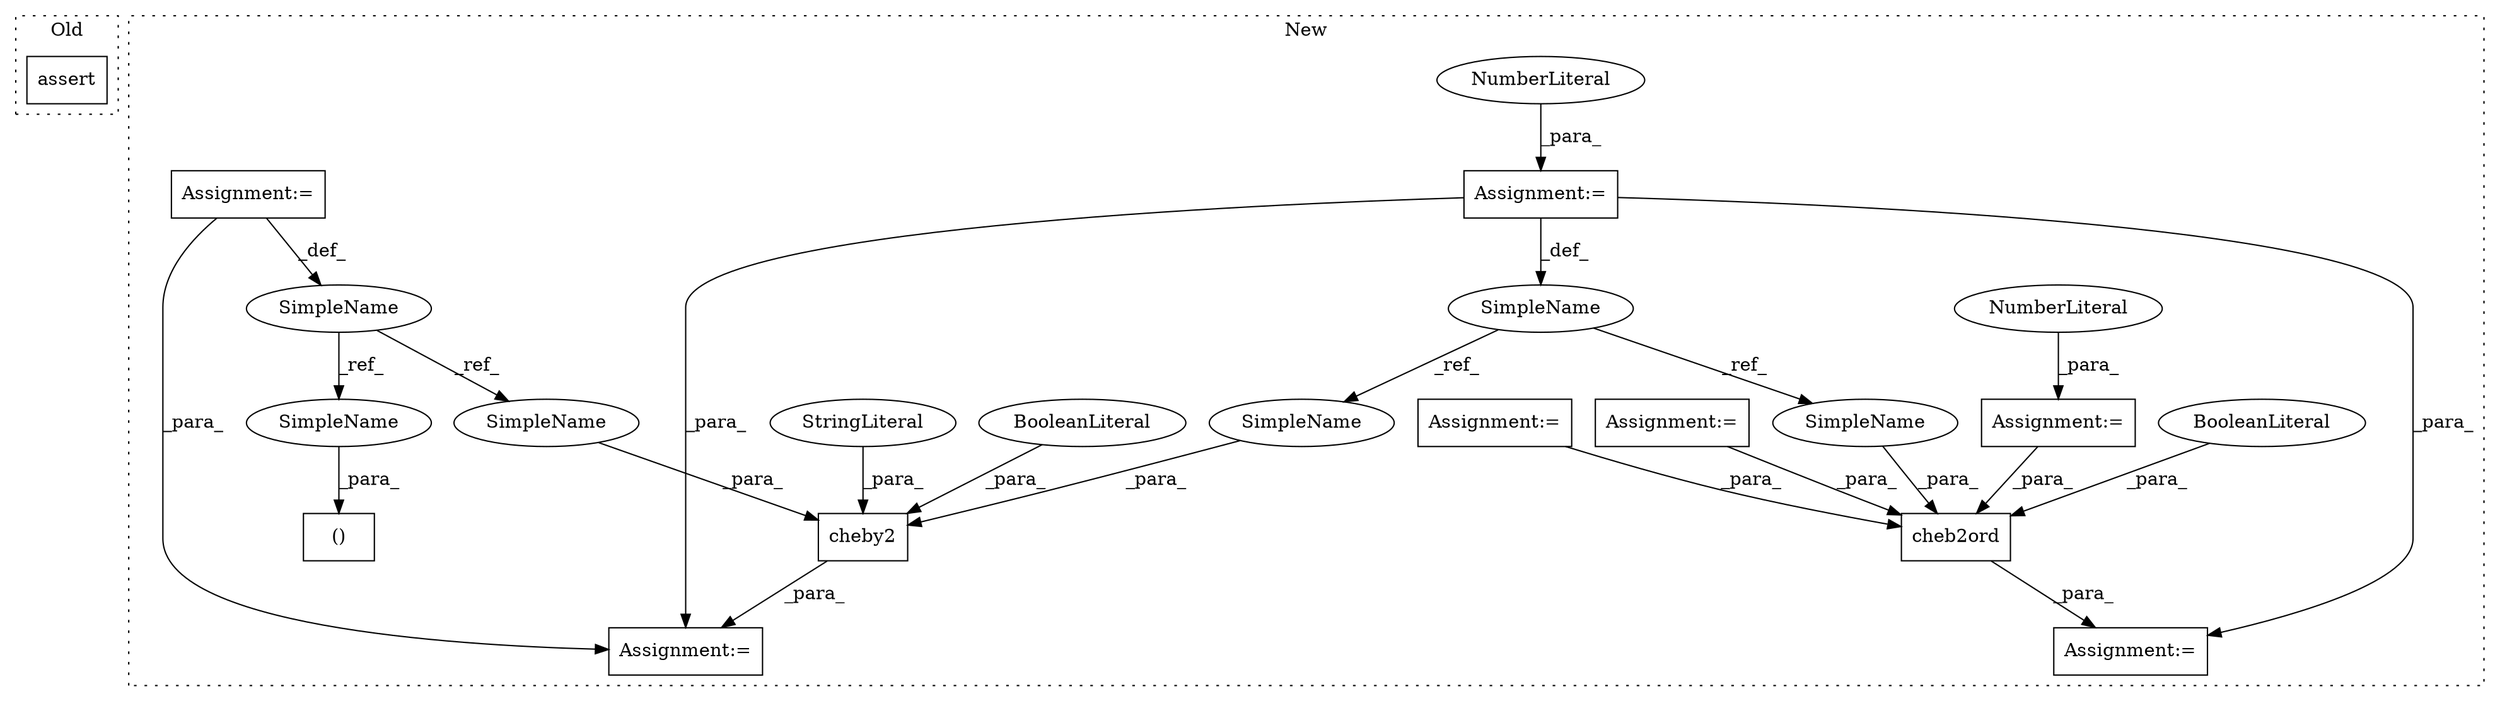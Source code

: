 digraph G {
subgraph cluster0 {
1 [label="assert" a="32" s="8224,8258" l="26,1" shape="box"];
label = "Old";
style="dotted";
}
subgraph cluster1 {
2 [label="cheby2" a="32" s="12691,12716" l="7,1" shape="box"];
3 [label="SimpleName" a="42" s="12602" l="2" shape="ellipse"];
4 [label="cheb2ord" a="32" s="12636,12662" l="9,1" shape="box"];
5 [label="SimpleName" a="42" s="12561" l="1" shape="ellipse"];
6 [label="()" a="106" s="12618" l="16" shape="box"];
7 [label="BooleanLiteral" a="9" s="12711" l="5" shape="ellipse"];
8 [label="BooleanLiteral" a="9" s="12657" l="5" shape="ellipse"];
9 [label="Assignment:=" a="7" s="12604" l="1" shape="box"];
10 [label="NumberLiteral" a="34" s="12605" l="2" shape="ellipse"];
11 [label="StringLiteral" a="45" s="12706" l="4" shape="ellipse"];
12 [label="Assignment:=" a="7" s="12594" l="1" shape="box"];
13 [label="NumberLiteral" a="34" s="12595" l="1" shape="ellipse"];
14 [label="Assignment:=" a="7" s="12634" l="2" shape="box"];
15 [label="Assignment:=" a="7" s="12582" l="1" shape="box"];
16 [label="Assignment:=" a="7" s="12570" l="1" shape="box"];
17 [label="Assignment:=" a="7" s="12689" l="2" shape="box"];
18 [label="Assignment:=" a="7" s="12561" l="1" shape="box"];
19 [label="SimpleName" a="42" s="12698" l="1" shape="ellipse"];
20 [label="SimpleName" a="42" s="12618" l="1" shape="ellipse"];
21 [label="SimpleName" a="42" s="12654" l="2" shape="ellipse"];
22 [label="SimpleName" a="42" s="12700" l="2" shape="ellipse"];
label = "New";
style="dotted";
}
2 -> 17 [label="_para_"];
3 -> 22 [label="_ref_"];
3 -> 21 [label="_ref_"];
4 -> 14 [label="_para_"];
5 -> 20 [label="_ref_"];
5 -> 19 [label="_ref_"];
7 -> 2 [label="_para_"];
8 -> 4 [label="_para_"];
9 -> 17 [label="_para_"];
9 -> 3 [label="_def_"];
9 -> 14 [label="_para_"];
10 -> 9 [label="_para_"];
11 -> 2 [label="_para_"];
12 -> 4 [label="_para_"];
13 -> 12 [label="_para_"];
15 -> 4 [label="_para_"];
16 -> 4 [label="_para_"];
18 -> 5 [label="_def_"];
18 -> 17 [label="_para_"];
19 -> 2 [label="_para_"];
20 -> 6 [label="_para_"];
21 -> 4 [label="_para_"];
22 -> 2 [label="_para_"];
}